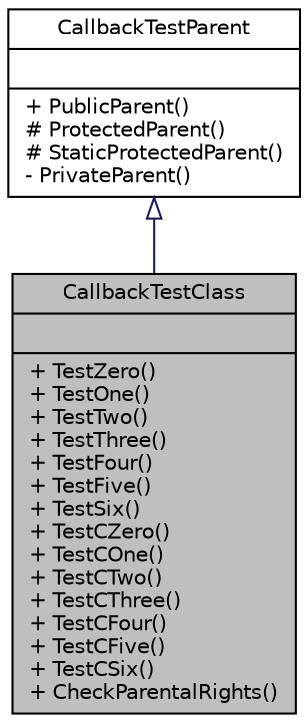 digraph "CallbackTestClass"
{
  edge [fontname="Helvetica",fontsize="10",labelfontname="Helvetica",labelfontsize="10"];
  node [fontname="Helvetica",fontsize="10",shape=record];
  Node1 [label="{CallbackTestClass\n||+ TestZero()\l+ TestOne()\l+ TestTwo()\l+ TestThree()\l+ TestFour()\l+ TestFive()\l+ TestSix()\l+ TestCZero()\l+ TestCOne()\l+ TestCTwo()\l+ TestCThree()\l+ TestCFour()\l+ TestCFive()\l+ TestCSix()\l+ CheckParentalRights()\l}",height=0.2,width=0.4,color="black", fillcolor="grey75", style="filled", fontcolor="black"];
  Node2 -> Node1 [dir="back",color="midnightblue",fontsize="10",style="solid",arrowtail="onormal"];
  Node2 [label="{CallbackTestParent\n||+ PublicParent()\l# ProtectedParent()\l# StaticProtectedParent()\l- PrivateParent()\l}",height=0.2,width=0.4,color="black", fillcolor="white", style="filled",URL="$db/d2e/classCallbackTestParent.html"];
}
